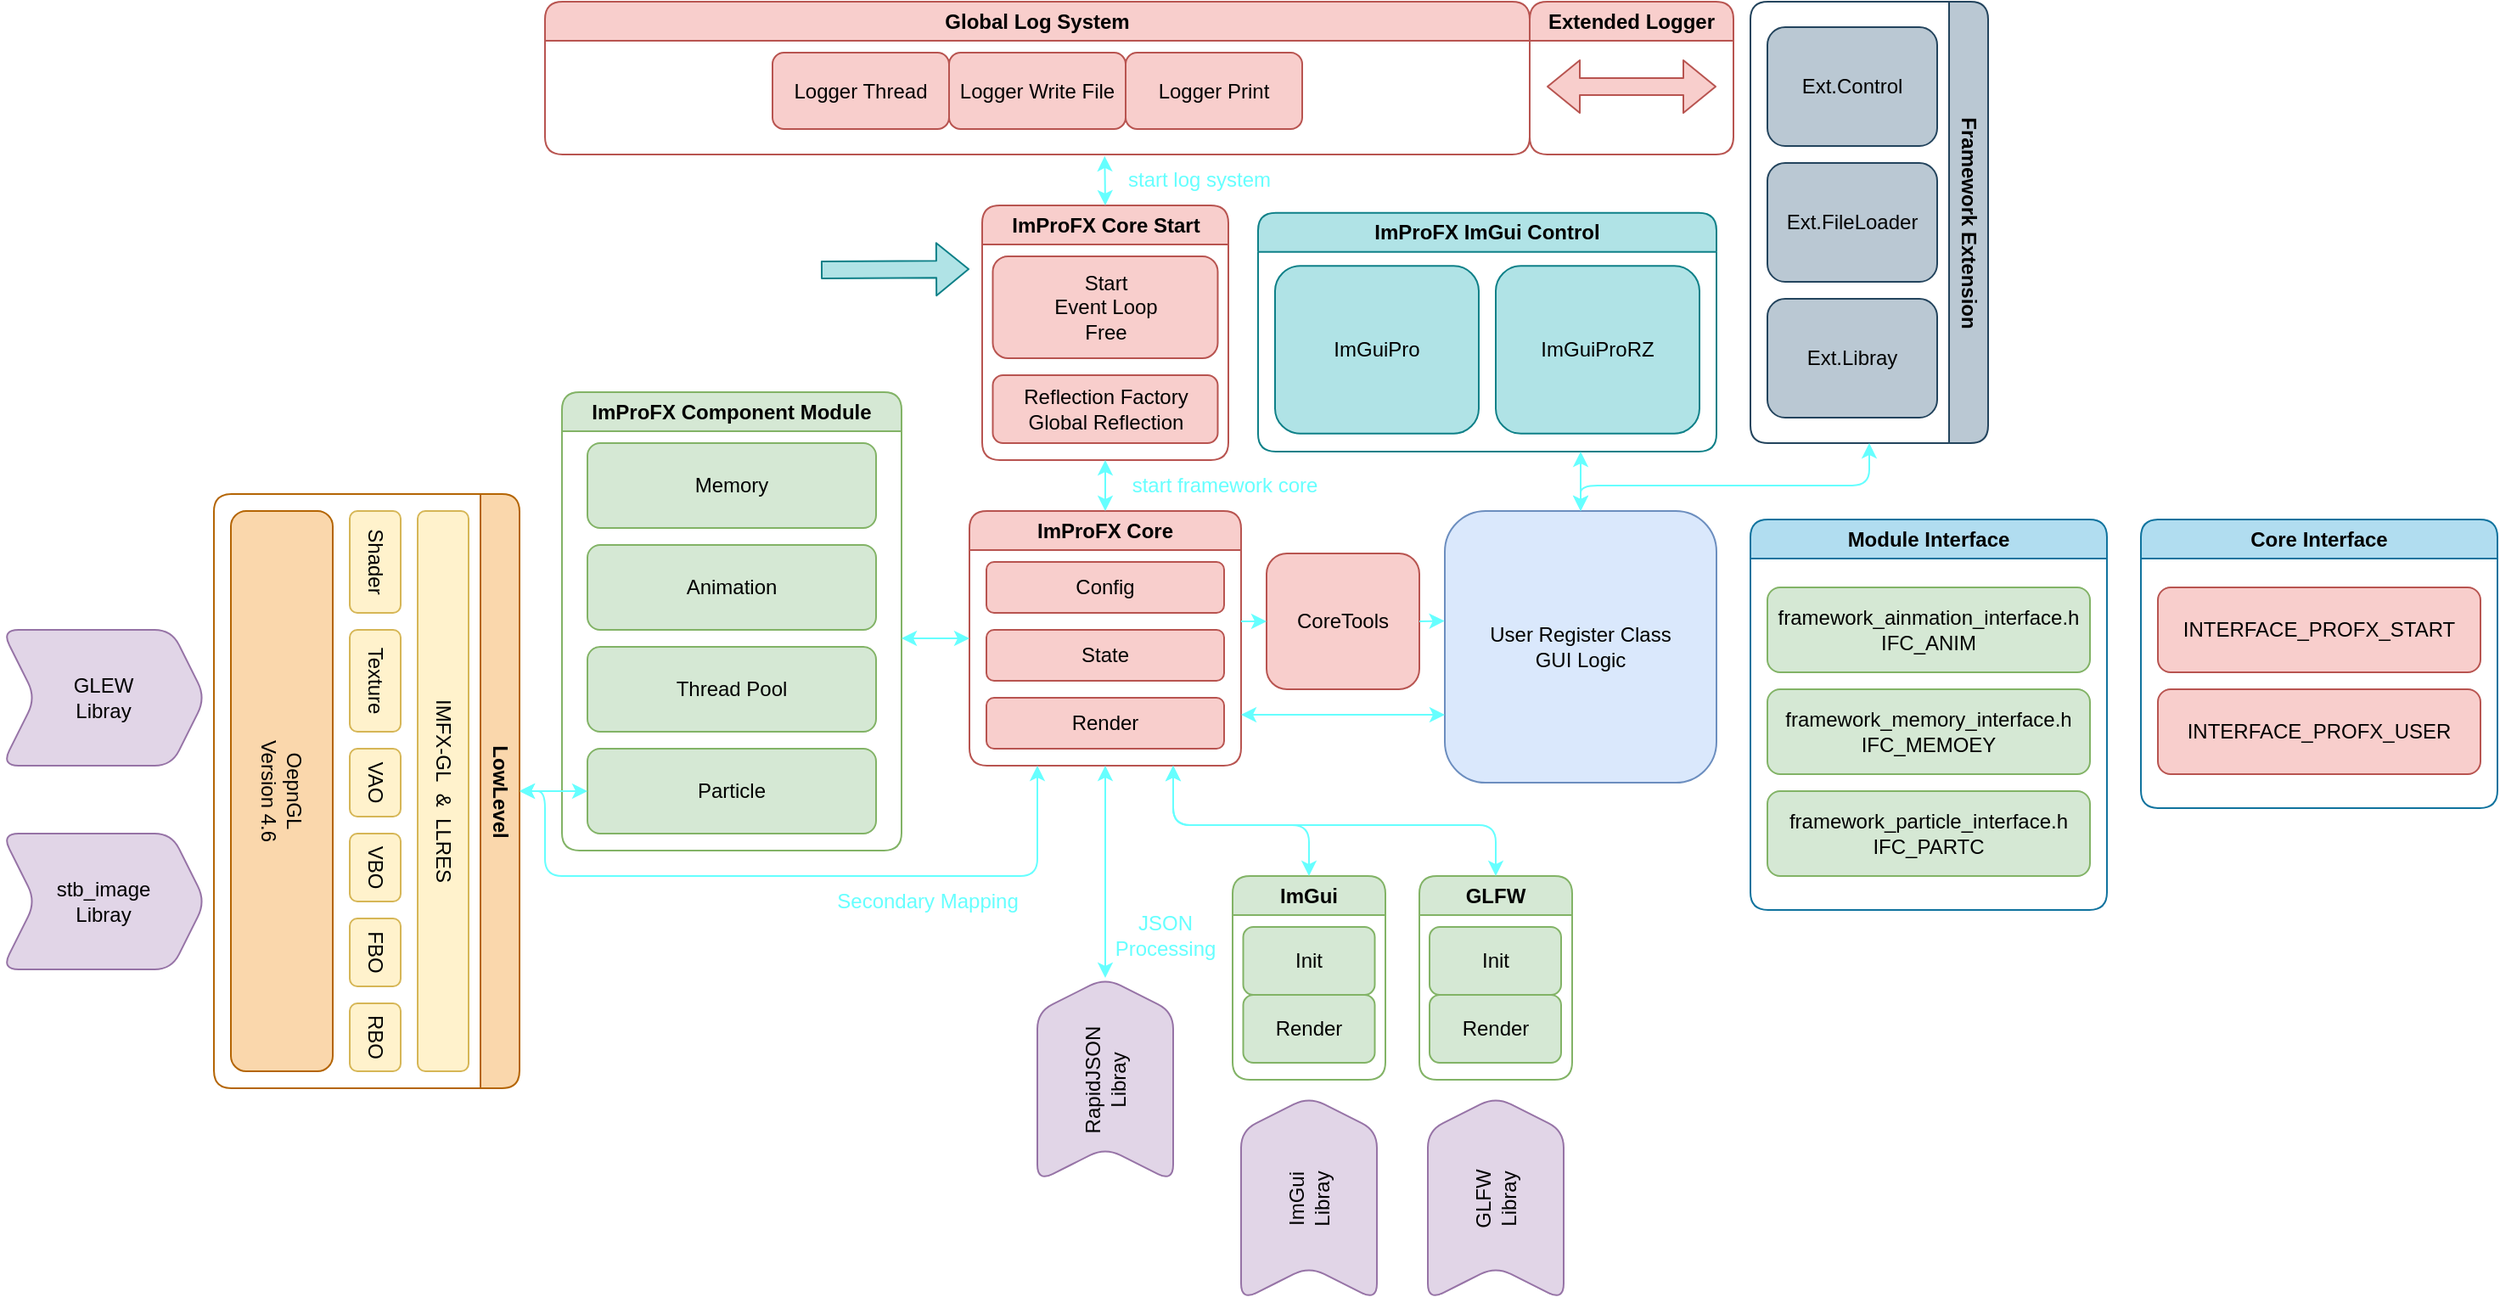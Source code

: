 <mxfile version="22.1.16" type="device">
  <diagram name="第 1 页" id="OCjFVxURFl-i-wfBqPG-">
    <mxGraphModel dx="708" dy="415" grid="1" gridSize="10" guides="1" tooltips="1" connect="1" arrows="1" fold="1" page="1" pageScale="1" pageWidth="256000" pageHeight="256000" math="0" shadow="0">
      <root>
        <mxCell id="0" />
        <mxCell id="1" parent="0" />
        <mxCell id="jNcttIsW4PBzEwMQCXJM-1" value="ImProFX Core" style="swimlane;whiteSpace=wrap;html=1;startSize=23;fillColor=#f8cecc;strokeColor=#b85450;rounded=1;" parent="1" vertex="1">
          <mxGeometry x="880" y="385" width="160" height="150" as="geometry">
            <mxRectangle x="240" y="120" width="120" height="30" as="alternateBounds" />
          </mxGeometry>
        </mxCell>
        <mxCell id="jNcttIsW4PBzEwMQCXJM-66" value="Config" style="whiteSpace=wrap;html=1;fillColor=#f8cecc;strokeColor=#b85450;rounded=1;" parent="jNcttIsW4PBzEwMQCXJM-1" vertex="1">
          <mxGeometry x="10" y="30" width="140" height="30" as="geometry" />
        </mxCell>
        <mxCell id="jNcttIsW4PBzEwMQCXJM-67" value="State" style="whiteSpace=wrap;html=1;fillColor=#f8cecc;strokeColor=#b85450;rounded=1;" parent="jNcttIsW4PBzEwMQCXJM-1" vertex="1">
          <mxGeometry x="10" y="70" width="140" height="30" as="geometry" />
        </mxCell>
        <mxCell id="jNcttIsW4PBzEwMQCXJM-68" value="Render" style="whiteSpace=wrap;html=1;fillColor=#f8cecc;strokeColor=#b85450;rounded=1;" parent="jNcttIsW4PBzEwMQCXJM-1" vertex="1">
          <mxGeometry x="10" y="110" width="140" height="30" as="geometry" />
        </mxCell>
        <mxCell id="jNcttIsW4PBzEwMQCXJM-6" value="ImGui" style="swimlane;whiteSpace=wrap;html=1;fillColor=#d5e8d4;strokeColor=#82b366;rounded=1;" parent="1" vertex="1">
          <mxGeometry x="1035" y="600" width="90" height="120" as="geometry" />
        </mxCell>
        <mxCell id="jNcttIsW4PBzEwMQCXJM-17" value="Init" style="whiteSpace=wrap;html=1;fillColor=#d5e8d4;strokeColor=#82b366;rounded=1;" parent="jNcttIsW4PBzEwMQCXJM-6" vertex="1">
          <mxGeometry x="6.25" y="30" width="77.5" height="40" as="geometry" />
        </mxCell>
        <mxCell id="jNcttIsW4PBzEwMQCXJM-22" value="Render" style="whiteSpace=wrap;html=1;fillColor=#d5e8d4;strokeColor=#82b366;rounded=1;" parent="jNcttIsW4PBzEwMQCXJM-6" vertex="1">
          <mxGeometry x="6.25" y="70" width="77.5" height="40" as="geometry" />
        </mxCell>
        <mxCell id="jNcttIsW4PBzEwMQCXJM-7" value="GLFW" style="swimlane;whiteSpace=wrap;html=1;fillColor=#d5e8d4;strokeColor=#82b366;rounded=1;" parent="1" vertex="1">
          <mxGeometry x="1145" y="600" width="90" height="120" as="geometry" />
        </mxCell>
        <mxCell id="jNcttIsW4PBzEwMQCXJM-23" value="Init" style="whiteSpace=wrap;html=1;fillColor=#d5e8d4;strokeColor=#82b366;rounded=1;" parent="jNcttIsW4PBzEwMQCXJM-7" vertex="1">
          <mxGeometry x="6" y="30" width="77.5" height="40" as="geometry" />
        </mxCell>
        <mxCell id="jNcttIsW4PBzEwMQCXJM-24" value="Render" style="whiteSpace=wrap;html=1;fillColor=#d5e8d4;strokeColor=#82b366;rounded=1;" parent="jNcttIsW4PBzEwMQCXJM-7" vertex="1">
          <mxGeometry x="6" y="70" width="77.5" height="40" as="geometry" />
        </mxCell>
        <mxCell id="jNcttIsW4PBzEwMQCXJM-13" value="ImProFX Core Start" style="swimlane;whiteSpace=wrap;html=1;fillColor=#f8cecc;strokeColor=#b85450;rounded=1;" parent="1" vertex="1">
          <mxGeometry x="887.5" y="205" width="145" height="150" as="geometry" />
        </mxCell>
        <mxCell id="jNcttIsW4PBzEwMQCXJM-33" value="Start&lt;br&gt;Event Loop&lt;br&gt;Free" style="whiteSpace=wrap;html=1;fillColor=#f8cecc;strokeColor=#b85450;rounded=1;" parent="jNcttIsW4PBzEwMQCXJM-13" vertex="1">
          <mxGeometry x="6.25" y="30" width="132.5" height="60" as="geometry" />
        </mxCell>
        <mxCell id="jNcttIsW4PBzEwMQCXJM-35" value="Reflection Factory&lt;br&gt;Global Reflection" style="whiteSpace=wrap;html=1;fillColor=#f8cecc;strokeColor=#b85450;rounded=1;" parent="jNcttIsW4PBzEwMQCXJM-13" vertex="1">
          <mxGeometry x="6.25" y="100" width="132.5" height="40" as="geometry" />
        </mxCell>
        <mxCell id="jNcttIsW4PBzEwMQCXJM-14" value="" style="endArrow=classic;startArrow=classic;html=1;rounded=1;entryX=0.5;entryY=1;entryDx=0;entryDy=0;exitX=0.5;exitY=0;exitDx=0;exitDy=0;strokeColor=#66FFFF;" parent="1" source="jNcttIsW4PBzEwMQCXJM-1" target="jNcttIsW4PBzEwMQCXJM-13" edge="1">
          <mxGeometry width="50" height="50" relative="1" as="geometry">
            <mxPoint x="1030" y="405" as="sourcePoint" />
            <mxPoint x="1080" y="355" as="targetPoint" />
          </mxGeometry>
        </mxCell>
        <mxCell id="jNcttIsW4PBzEwMQCXJM-15" value="User Register Class&lt;br&gt;GUI Logic" style="whiteSpace=wrap;html=1;aspect=fixed;fillColor=#dae8fc;strokeColor=#6c8ebf;rounded=1;" parent="1" vertex="1">
          <mxGeometry x="1160" y="385" width="160" height="160" as="geometry" />
        </mxCell>
        <mxCell id="jNcttIsW4PBzEwMQCXJM-16" value="" style="endArrow=classic;startArrow=classic;html=1;rounded=1;entryX=0;entryY=0.75;entryDx=0;entryDy=0;strokeColor=#66FFFF;" parent="1" target="jNcttIsW4PBzEwMQCXJM-15" edge="1">
          <mxGeometry width="50" height="50" relative="1" as="geometry">
            <mxPoint x="1040" y="505" as="sourcePoint" />
            <mxPoint x="1160" y="490" as="targetPoint" />
          </mxGeometry>
        </mxCell>
        <mxCell id="jNcttIsW4PBzEwMQCXJM-26" value="ImGui&lt;br&gt;Libray" style="shape=step;perimeter=stepPerimeter;whiteSpace=wrap;html=1;fixedSize=1;rotation=-90;fillColor=#e1d5e7;strokeColor=#9673a6;rounded=1;" parent="1" vertex="1">
          <mxGeometry x="1020" y="750" width="120" height="80" as="geometry" />
        </mxCell>
        <mxCell id="jNcttIsW4PBzEwMQCXJM-27" value="GLFW&lt;br&gt;Libray" style="shape=step;perimeter=stepPerimeter;whiteSpace=wrap;html=1;fixedSize=1;rotation=-90;fillColor=#e1d5e7;strokeColor=#9673a6;rounded=1;" parent="1" vertex="1">
          <mxGeometry x="1130" y="750" width="120" height="80" as="geometry" />
        </mxCell>
        <mxCell id="jNcttIsW4PBzEwMQCXJM-28" value="ImProFX Component Module" style="swimlane;whiteSpace=wrap;html=1;fillColor=#d5e8d4;strokeColor=#82b366;rounded=1;" parent="1" vertex="1">
          <mxGeometry x="640" y="315" width="200" height="270" as="geometry" />
        </mxCell>
        <mxCell id="jNcttIsW4PBzEwMQCXJM-30" value="Thread Pool" style="whiteSpace=wrap;html=1;fillColor=#d5e8d4;strokeColor=#82b366;rounded=1;" parent="jNcttIsW4PBzEwMQCXJM-28" vertex="1">
          <mxGeometry x="15" y="150" width="170" height="50" as="geometry" />
        </mxCell>
        <mxCell id="jNcttIsW4PBzEwMQCXJM-32" value="Particle" style="whiteSpace=wrap;html=1;fillColor=#d5e8d4;strokeColor=#82b366;rounded=1;" parent="jNcttIsW4PBzEwMQCXJM-28" vertex="1">
          <mxGeometry x="15" y="210" width="170" height="50" as="geometry" />
        </mxCell>
        <mxCell id="jNcttIsW4PBzEwMQCXJM-29" value="Animation" style="whiteSpace=wrap;html=1;fillColor=#d5e8d4;strokeColor=#82b366;rounded=1;" parent="jNcttIsW4PBzEwMQCXJM-28" vertex="1">
          <mxGeometry x="15" y="90" width="170" height="50" as="geometry" />
        </mxCell>
        <mxCell id="jNcttIsW4PBzEwMQCXJM-31" value="Memory" style="whiteSpace=wrap;html=1;fillColor=#d5e8d4;strokeColor=#82b366;rounded=1;" parent="jNcttIsW4PBzEwMQCXJM-28" vertex="1">
          <mxGeometry x="15" y="30" width="170" height="50" as="geometry" />
        </mxCell>
        <mxCell id="jNcttIsW4PBzEwMQCXJM-38" value="GLEW&lt;br&gt;Libray" style="shape=step;perimeter=stepPerimeter;whiteSpace=wrap;html=1;fixedSize=1;rotation=0;fillColor=#e1d5e7;strokeColor=#9673a6;rounded=1;" parent="1" vertex="1">
          <mxGeometry x="310" y="455" width="120" height="80" as="geometry" />
        </mxCell>
        <mxCell id="jNcttIsW4PBzEwMQCXJM-42" value="" style="endArrow=classic;startArrow=classic;html=1;rounded=1;exitX=0.5;exitY=0;exitDx=0;exitDy=0;entryX=0.75;entryY=1;entryDx=0;entryDy=0;strokeColor=#66FFFF;" parent="1" source="jNcttIsW4PBzEwMQCXJM-6" target="jNcttIsW4PBzEwMQCXJM-1" edge="1">
          <mxGeometry width="50" height="50" relative="1" as="geometry">
            <mxPoint x="990" y="605" as="sourcePoint" />
            <mxPoint x="960" y="525" as="targetPoint" />
            <Array as="points">
              <mxPoint x="1080" y="570" />
              <mxPoint x="1000" y="570" />
            </Array>
          </mxGeometry>
        </mxCell>
        <mxCell id="jNcttIsW4PBzEwMQCXJM-44" value="" style="endArrow=classic;startArrow=classic;html=1;rounded=1;entryX=0.75;entryY=1;entryDx=0;entryDy=0;exitX=0.5;exitY=0;exitDx=0;exitDy=0;strokeColor=#66FFFF;" parent="1" source="jNcttIsW4PBzEwMQCXJM-7" target="jNcttIsW4PBzEwMQCXJM-1" edge="1">
          <mxGeometry width="50" height="50" relative="1" as="geometry">
            <mxPoint x="890" y="625" as="sourcePoint" />
            <mxPoint x="940" y="575" as="targetPoint" />
            <Array as="points">
              <mxPoint x="1190" y="570" />
              <mxPoint x="1000" y="570" />
            </Array>
          </mxGeometry>
        </mxCell>
        <mxCell id="jNcttIsW4PBzEwMQCXJM-45" value="" style="shape=flexArrow;endArrow=classic;html=1;rounded=1;entryX=0;entryY=0.25;entryDx=0;entryDy=0;fillColor=#b0e3e6;strokeColor=#0e8088;" parent="1" edge="1">
          <mxGeometry width="50" height="50" relative="1" as="geometry">
            <mxPoint x="792.5" y="243" as="sourcePoint" />
            <mxPoint x="880" y="242.5" as="targetPoint" />
          </mxGeometry>
        </mxCell>
        <mxCell id="jNcttIsW4PBzEwMQCXJM-46" value="Global Log System" style="swimlane;whiteSpace=wrap;html=1;fillColor=#f8cecc;strokeColor=#b85450;rounded=1;" parent="1" vertex="1">
          <mxGeometry x="630" y="85" width="580" height="90" as="geometry" />
        </mxCell>
        <mxCell id="jNcttIsW4PBzEwMQCXJM-48" value="Logger Thread" style="whiteSpace=wrap;html=1;fillColor=#f8cecc;strokeColor=#b85450;rounded=1;" parent="jNcttIsW4PBzEwMQCXJM-46" vertex="1">
          <mxGeometry x="134" y="30" width="104" height="45" as="geometry" />
        </mxCell>
        <mxCell id="jNcttIsW4PBzEwMQCXJM-49" value="Logger Write File" style="whiteSpace=wrap;html=1;fillColor=#f8cecc;strokeColor=#b85450;rounded=1;" parent="jNcttIsW4PBzEwMQCXJM-46" vertex="1">
          <mxGeometry x="238" y="30" width="104" height="45" as="geometry" />
        </mxCell>
        <mxCell id="jNcttIsW4PBzEwMQCXJM-57" value="Logger Print" style="whiteSpace=wrap;html=1;fillColor=#f8cecc;strokeColor=#b85450;rounded=1;" parent="jNcttIsW4PBzEwMQCXJM-46" vertex="1">
          <mxGeometry x="342" y="30" width="104" height="45" as="geometry" />
        </mxCell>
        <mxCell id="jNcttIsW4PBzEwMQCXJM-53" value="" style="endArrow=classic;startArrow=classic;html=1;rounded=1;entryX=0.5;entryY=0;entryDx=0;entryDy=0;strokeColor=#66FFFF;exitX=-0.003;exitY=0.031;exitDx=0;exitDy=0;exitPerimeter=0;" parent="1" source="jNcttIsW4PBzEwMQCXJM-54" target="jNcttIsW4PBzEwMQCXJM-13" edge="1">
          <mxGeometry width="50" height="50" relative="1" as="geometry">
            <mxPoint x="960" y="170" as="sourcePoint" />
            <mxPoint x="1010" y="245" as="targetPoint" />
          </mxGeometry>
        </mxCell>
        <mxCell id="jNcttIsW4PBzEwMQCXJM-54" value="&lt;font color=&quot;#66ffff&quot;&gt;start log system&lt;/font&gt;" style="text;html=1;align=center;verticalAlign=middle;resizable=0;points=[];autosize=1;strokeColor=none;fillColor=none;rounded=1;" parent="1" vertex="1">
          <mxGeometry x="960" y="175" width="110" height="30" as="geometry" />
        </mxCell>
        <mxCell id="jNcttIsW4PBzEwMQCXJM-62" value="stb_image&lt;br&gt;Libray" style="shape=step;perimeter=stepPerimeter;whiteSpace=wrap;html=1;fixedSize=1;rotation=0;fillColor=#e1d5e7;strokeColor=#9673a6;rounded=1;" parent="1" vertex="1">
          <mxGeometry x="310" y="575" width="120" height="80" as="geometry" />
        </mxCell>
        <mxCell id="jNcttIsW4PBzEwMQCXJM-63" value="RapidJSON&lt;br style=&quot;border-color: var(--border-color);&quot;&gt;Libray" style="shape=step;perimeter=stepPerimeter;whiteSpace=wrap;html=1;fixedSize=1;rotation=-90;fillColor=#e1d5e7;strokeColor=#9673a6;rounded=1;" parent="1" vertex="1">
          <mxGeometry x="900" y="680" width="120" height="80" as="geometry" />
        </mxCell>
        <mxCell id="jNcttIsW4PBzEwMQCXJM-65" value="&lt;font color=&quot;#66ffff&quot;&gt;JSON &lt;br&gt;Processing&lt;br&gt;&lt;/font&gt;" style="text;html=1;align=center;verticalAlign=middle;resizable=0;points=[];autosize=1;strokeColor=none;fillColor=none;rounded=1;" parent="1" vertex="1">
          <mxGeometry x="955" y="615" width="80" height="40" as="geometry" />
        </mxCell>
        <mxCell id="jNcttIsW4PBzEwMQCXJM-70" value="&lt;font color=&quot;#66ffff&quot;&gt;start framework core&lt;/font&gt;" style="text;html=1;align=center;verticalAlign=middle;resizable=0;points=[];autosize=1;strokeColor=none;fillColor=none;rounded=1;" parent="1" vertex="1">
          <mxGeometry x="965" y="355" width="130" height="30" as="geometry" />
        </mxCell>
        <mxCell id="cm3qc60Ot5A44L3YmD7j-7" value="Module Interface" style="swimlane;whiteSpace=wrap;html=1;fillColor=#b1ddf0;strokeColor=#10739e;rounded=1;" parent="1" vertex="1">
          <mxGeometry x="1340" y="390" width="210" height="230" as="geometry" />
        </mxCell>
        <mxCell id="cm3qc60Ot5A44L3YmD7j-3" value="framework_ainmation_interface.h&lt;br&gt;IFC_ANIM" style="rounded=1;whiteSpace=wrap;html=1;fillColor=#d5e8d4;strokeColor=#82b366;" parent="cm3qc60Ot5A44L3YmD7j-7" vertex="1">
          <mxGeometry x="10" y="40" width="190" height="50" as="geometry" />
        </mxCell>
        <mxCell id="cm3qc60Ot5A44L3YmD7j-4" value="framework_particle_interface.h&lt;br&gt;IFC_PARTC" style="rounded=1;whiteSpace=wrap;html=1;fillColor=#d5e8d4;strokeColor=#82b366;" parent="cm3qc60Ot5A44L3YmD7j-7" vertex="1">
          <mxGeometry x="10" y="160" width="190" height="50" as="geometry" />
        </mxCell>
        <mxCell id="cm3qc60Ot5A44L3YmD7j-5" value="framework_memory_interface.h&lt;br&gt;IFC_MEMOEY" style="rounded=1;whiteSpace=wrap;html=1;fillColor=#d5e8d4;strokeColor=#82b366;" parent="cm3qc60Ot5A44L3YmD7j-7" vertex="1">
          <mxGeometry x="10" y="100" width="190" height="50" as="geometry" />
        </mxCell>
        <mxCell id="cm3qc60Ot5A44L3YmD7j-15" value="" style="endArrow=classic;startArrow=classic;html=1;rounded=1;entryX=0;entryY=0.5;entryDx=0;entryDy=0;strokeColor=#66FFFF;" parent="1" target="jNcttIsW4PBzEwMQCXJM-1" edge="1">
          <mxGeometry width="50" height="50" relative="1" as="geometry">
            <mxPoint x="840" y="460" as="sourcePoint" />
            <mxPoint x="1120" y="390" as="targetPoint" />
            <Array as="points">
              <mxPoint x="850" y="460" />
            </Array>
          </mxGeometry>
        </mxCell>
        <mxCell id="KaBPlQy1LjawjrPZadPv-2" value="Framework Extension" style="swimlane;horizontal=0;whiteSpace=wrap;html=1;rotation=-180;rounded=1;fillColor=#bac8d3;strokeColor=#23445d;" parent="1" vertex="1">
          <mxGeometry x="1340" y="85" width="140" height="260" as="geometry" />
        </mxCell>
        <mxCell id="KaBPlQy1LjawjrPZadPv-21" value="Ext.Control" style="rounded=1;whiteSpace=wrap;html=1;fillColor=#bac8d3;strokeColor=#23445d;" parent="KaBPlQy1LjawjrPZadPv-2" vertex="1">
          <mxGeometry x="10" y="15" width="100" height="70" as="geometry" />
        </mxCell>
        <mxCell id="KaBPlQy1LjawjrPZadPv-22" value="Ext.FileLoader" style="rounded=1;whiteSpace=wrap;html=1;fillColor=#bac8d3;strokeColor=#23445d;" parent="KaBPlQy1LjawjrPZadPv-2" vertex="1">
          <mxGeometry x="10" y="95" width="100" height="70" as="geometry" />
        </mxCell>
        <mxCell id="KaBPlQy1LjawjrPZadPv-23" value="Ext.Libray" style="rounded=1;whiteSpace=wrap;html=1;fillColor=#bac8d3;strokeColor=#23445d;" parent="KaBPlQy1LjawjrPZadPv-2" vertex="1">
          <mxGeometry x="10" y="175" width="100" height="70" as="geometry" />
        </mxCell>
        <mxCell id="KaBPlQy1LjawjrPZadPv-5" value="ImProFX ImGui Control" style="swimlane;whiteSpace=wrap;html=1;rounded=1;fillColor=#b0e3e6;strokeColor=#0e8088;startSize=23;" parent="1" vertex="1">
          <mxGeometry x="1050" y="209.38" width="270" height="140.62" as="geometry" />
        </mxCell>
        <mxCell id="KaBPlQy1LjawjrPZadPv-16" value="ImGuiPro" style="rounded=1;whiteSpace=wrap;html=1;fillColor=#b0e3e6;strokeColor=#0e8088;" parent="KaBPlQy1LjawjrPZadPv-5" vertex="1">
          <mxGeometry x="10" y="31.24" width="120" height="98.76" as="geometry" />
        </mxCell>
        <mxCell id="KaBPlQy1LjawjrPZadPv-17" value="ImGuiProRZ" style="rounded=1;whiteSpace=wrap;html=1;fillColor=#b0e3e6;strokeColor=#0e8088;" parent="KaBPlQy1LjawjrPZadPv-5" vertex="1">
          <mxGeometry x="140" y="31.24" width="120" height="98.76" as="geometry" />
        </mxCell>
        <mxCell id="KaBPlQy1LjawjrPZadPv-7" value="" style="endArrow=classic;startArrow=classic;html=1;rounded=1;exitX=0.5;exitY=0;exitDx=0;exitDy=0;strokeColor=#66FFFF;" parent="1" source="jNcttIsW4PBzEwMQCXJM-15" edge="1">
          <mxGeometry width="50" height="50" relative="1" as="geometry">
            <mxPoint x="1220" y="380" as="sourcePoint" />
            <mxPoint x="1240" y="350" as="targetPoint" />
          </mxGeometry>
        </mxCell>
        <mxCell id="KaBPlQy1LjawjrPZadPv-19" value="" style="endArrow=classic;startArrow=classic;html=1;rounded=1;entryX=0.5;entryY=0;entryDx=0;entryDy=0;exitX=0.5;exitY=0;exitDx=0;exitDy=0;strokeColor=#66FFFF;" parent="1" source="jNcttIsW4PBzEwMQCXJM-15" target="KaBPlQy1LjawjrPZadPv-2" edge="1">
          <mxGeometry width="50" height="50" relative="1" as="geometry">
            <mxPoint x="1260" y="320" as="sourcePoint" />
            <mxPoint x="1310" y="270" as="targetPoint" />
            <Array as="points">
              <mxPoint x="1240" y="370" />
              <mxPoint x="1410" y="370" />
            </Array>
          </mxGeometry>
        </mxCell>
        <mxCell id="eJOxrRQP5JGUXQqyfAty-19" value="CoreTools" style="rounded=1;whiteSpace=wrap;html=1;fillColor=#f8cecc;strokeColor=#b85450;" parent="1" vertex="1">
          <mxGeometry x="1055" y="410" width="90" height="80" as="geometry" />
        </mxCell>
        <mxCell id="L-b6Mk8AFAUETH3rwh2c-1" value="Extended Logger" style="swimlane;whiteSpace=wrap;html=1;rounded=1;fillColor=#f8cecc;strokeColor=#b85450;" parent="1" vertex="1">
          <mxGeometry x="1210" y="85" width="120" height="90" as="geometry" />
        </mxCell>
        <mxCell id="KaBPlQy1LjawjrPZadPv-18" value="" style="shape=flexArrow;endArrow=classic;startArrow=classic;html=1;rounded=1;fillColor=#f8cecc;strokeColor=#b85450;" parent="L-b6Mk8AFAUETH3rwh2c-1" edge="1">
          <mxGeometry width="100" height="100" relative="1" as="geometry">
            <mxPoint x="10" y="50" as="sourcePoint" />
            <mxPoint x="110" y="50" as="targetPoint" />
          </mxGeometry>
        </mxCell>
        <mxCell id="L-b6Mk8AFAUETH3rwh2c-6" value="" style="endArrow=classic;html=1;rounded=0;entryX=0;entryY=0.5;entryDx=0;entryDy=0;strokeColor=#66FFFF;" parent="1" target="eJOxrRQP5JGUXQqyfAty-19" edge="1">
          <mxGeometry width="50" height="50" relative="1" as="geometry">
            <mxPoint x="1040" y="450" as="sourcePoint" />
            <mxPoint x="1090" y="380" as="targetPoint" />
          </mxGeometry>
        </mxCell>
        <mxCell id="L-b6Mk8AFAUETH3rwh2c-7" value="" style="endArrow=classic;html=1;rounded=0;exitX=1;exitY=0.5;exitDx=0;exitDy=0;entryX=-0.001;entryY=0.405;entryDx=0;entryDy=0;entryPerimeter=0;strokeColor=#66FFFF;" parent="1" source="eJOxrRQP5JGUXQqyfAty-19" target="jNcttIsW4PBzEwMQCXJM-15" edge="1">
          <mxGeometry width="50" height="50" relative="1" as="geometry">
            <mxPoint x="1040" y="430" as="sourcePoint" />
            <mxPoint x="1160" y="450" as="targetPoint" />
          </mxGeometry>
        </mxCell>
        <mxCell id="eyTj50SPeQS7H89L-6yp-1" value="LowLevel" style="swimlane;whiteSpace=wrap;html=1;rounded=1;fillColor=#fad7ac;strokeColor=#b46504;resizeHeight=1;resizeWidth=1;rotation=90;" parent="1" vertex="1">
          <mxGeometry x="350" y="460" width="350" height="180" as="geometry" />
        </mxCell>
        <mxCell id="2AAKIxNG2c06YfJvjhVv-2" value="OepnGL&lt;br style=&quot;border-color: var(--border-color);&quot;&gt;Version 4.6" style="rounded=1;whiteSpace=wrap;html=1;fillColor=#fad7ac;strokeColor=#b46504;rotation=90;" parent="eyTj50SPeQS7H89L-6yp-1" vertex="1">
          <mxGeometry x="-40" y="60" width="330" height="60" as="geometry" />
        </mxCell>
        <mxCell id="eyTj50SPeQS7H89L-6yp-2" value="Shader" style="rounded=1;whiteSpace=wrap;html=1;fillColor=#fff2cc;strokeColor=#d6b656;rotation=90;" parent="eyTj50SPeQS7H89L-6yp-1" vertex="1">
          <mxGeometry x="150" y="-60" width="60" height="30" as="geometry" />
        </mxCell>
        <mxCell id="eyTj50SPeQS7H89L-6yp-10" value="RBO" style="rounded=1;whiteSpace=wrap;html=1;fillColor=#fff2cc;strokeColor=#d6b656;rotation=90;" parent="eyTj50SPeQS7H89L-6yp-1" vertex="1">
          <mxGeometry x="160" y="220" width="40" height="30" as="geometry" />
        </mxCell>
        <mxCell id="eyTj50SPeQS7H89L-6yp-9" value="FBO" style="rounded=1;whiteSpace=wrap;html=1;fillColor=#fff2cc;strokeColor=#d6b656;rotation=90;" parent="eyTj50SPeQS7H89L-6yp-1" vertex="1">
          <mxGeometry x="160" y="170" width="40" height="30" as="geometry" />
        </mxCell>
        <mxCell id="eyTj50SPeQS7H89L-6yp-8" value="VBO" style="rounded=1;whiteSpace=wrap;html=1;fillColor=#fff2cc;strokeColor=#d6b656;rotation=90;" parent="eyTj50SPeQS7H89L-6yp-1" vertex="1">
          <mxGeometry x="160" y="120" width="40" height="30" as="geometry" />
        </mxCell>
        <mxCell id="eyTj50SPeQS7H89L-6yp-11" value="Texture" style="rounded=1;whiteSpace=wrap;html=1;fillColor=#fff2cc;strokeColor=#d6b656;rotation=90;" parent="eyTj50SPeQS7H89L-6yp-1" vertex="1">
          <mxGeometry x="150" y="10" width="60" height="30" as="geometry" />
        </mxCell>
        <mxCell id="eyTj50SPeQS7H89L-6yp-12" value="VAO" style="rounded=1;whiteSpace=wrap;html=1;fillColor=#fff2cc;strokeColor=#d6b656;rotation=90;" parent="eyTj50SPeQS7H89L-6yp-1" vertex="1">
          <mxGeometry x="160" y="70" width="40" height="30" as="geometry" />
        </mxCell>
        <mxCell id="2AAKIxNG2c06YfJvjhVv-6" value="IMFX-GL&amp;nbsp; &amp;amp;&amp;nbsp; LLRES" style="rounded=1;whiteSpace=wrap;html=1;fillColor=#fff2cc;strokeColor=#d6b656;rotation=90;" parent="eyTj50SPeQS7H89L-6yp-1" vertex="1">
          <mxGeometry x="55" y="75" width="330" height="30" as="geometry" />
        </mxCell>
        <mxCell id="cm3qc60Ot5A44L3YmD7j-9" value="Core Interface" style="swimlane;whiteSpace=wrap;html=1;fillColor=#b1ddf0;strokeColor=#10739e;startSize=23;rounded=1;resizeHeight=1;" parent="1" vertex="1">
          <mxGeometry x="1570" y="390" width="210" height="170" as="geometry" />
        </mxCell>
        <mxCell id="cm3qc60Ot5A44L3YmD7j-10" value="INTERFACE_PROFX_START" style="rounded=1;whiteSpace=wrap;html=1;fillColor=#f8cecc;strokeColor=#b85450;" parent="cm3qc60Ot5A44L3YmD7j-9" vertex="1">
          <mxGeometry x="10" y="40" width="190" height="50" as="geometry" />
        </mxCell>
        <mxCell id="cm3qc60Ot5A44L3YmD7j-11" value="INTERFACE_PROFX_USER" style="rounded=1;whiteSpace=wrap;html=1;fillColor=#f8cecc;strokeColor=#b85450;" parent="cm3qc60Ot5A44L3YmD7j-9" vertex="1">
          <mxGeometry x="10" y="100" width="190" height="50" as="geometry" />
        </mxCell>
        <mxCell id="eyTj50SPeQS7H89L-6yp-15" value="&lt;font color=&quot;#66ffff&quot;&gt;Secondary Mapping&lt;/font&gt;" style="text;html=1;align=center;verticalAlign=middle;resizable=0;points=[];autosize=1;strokeColor=none;fillColor=none;" parent="1" vertex="1">
          <mxGeometry x="790" y="600" width="130" height="30" as="geometry" />
        </mxCell>
        <mxCell id="7NKSaQjfM-bmVopYE0sv-2" value="" style="endArrow=classic;startArrow=classic;html=1;rounded=0;exitX=0.5;exitY=0;exitDx=0;exitDy=0;entryX=0;entryY=0.5;entryDx=0;entryDy=0;strokeColor=#66FFFF;" edge="1" parent="1" source="eyTj50SPeQS7H89L-6yp-1" target="jNcttIsW4PBzEwMQCXJM-32">
          <mxGeometry width="50" height="50" relative="1" as="geometry">
            <mxPoint x="660" y="610" as="sourcePoint" />
            <mxPoint x="660" y="550" as="targetPoint" />
          </mxGeometry>
        </mxCell>
        <mxCell id="7NKSaQjfM-bmVopYE0sv-3" value="" style="endArrow=classic;startArrow=classic;html=1;rounded=1;exitX=0.25;exitY=1;exitDx=0;exitDy=0;entryX=0.5;entryY=0;entryDx=0;entryDy=0;curved=0;strokeColor=#66FFFF;" edge="1" parent="1" source="jNcttIsW4PBzEwMQCXJM-1" target="eyTj50SPeQS7H89L-6yp-1">
          <mxGeometry width="50" height="50" relative="1" as="geometry">
            <mxPoint x="760" y="600" as="sourcePoint" />
            <mxPoint x="810" y="550" as="targetPoint" />
            <Array as="points">
              <mxPoint x="920" y="600" />
              <mxPoint x="630" y="600" />
              <mxPoint x="630" y="550" />
            </Array>
          </mxGeometry>
        </mxCell>
        <mxCell id="7NKSaQjfM-bmVopYE0sv-5" value="" style="endArrow=classic;startArrow=classic;html=1;rounded=0;entryX=0.5;entryY=1;entryDx=0;entryDy=0;exitX=1;exitY=0.5;exitDx=0;exitDy=0;strokeColor=#66FFFF;" edge="1" parent="1" source="jNcttIsW4PBzEwMQCXJM-63" target="jNcttIsW4PBzEwMQCXJM-1">
          <mxGeometry width="50" height="50" relative="1" as="geometry">
            <mxPoint x="1100" y="660" as="sourcePoint" />
            <mxPoint x="1150" y="610" as="targetPoint" />
          </mxGeometry>
        </mxCell>
      </root>
    </mxGraphModel>
  </diagram>
</mxfile>
